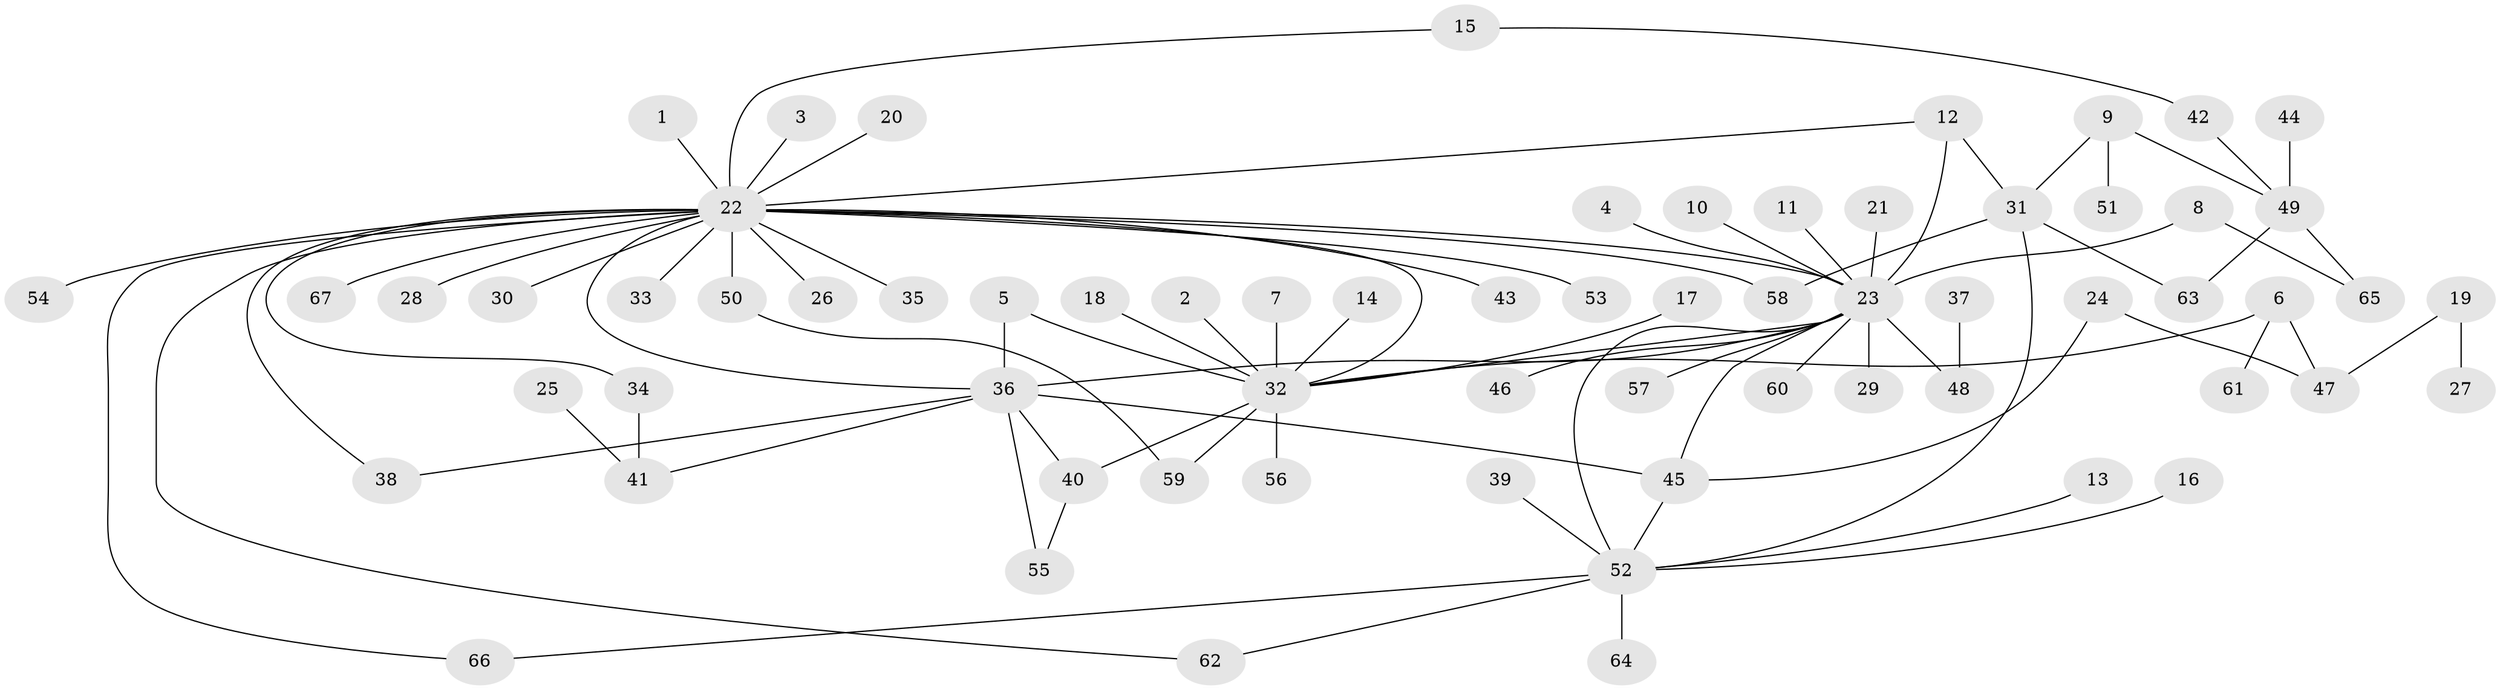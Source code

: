 // original degree distribution, {16: 0.009009009009009009, 20: 0.009009009009009009, 11: 0.009009009009009009, 30: 0.009009009009009009, 6: 0.018018018018018018, 4: 0.04504504504504504, 3: 0.11711711711711711, 1: 0.5405405405405406, 2: 0.22522522522522523, 5: 0.009009009009009009, 7: 0.009009009009009009}
// Generated by graph-tools (version 1.1) at 2025/36/03/04/25 23:36:50]
// undirected, 67 vertices, 85 edges
graph export_dot {
  node [color=gray90,style=filled];
  1;
  2;
  3;
  4;
  5;
  6;
  7;
  8;
  9;
  10;
  11;
  12;
  13;
  14;
  15;
  16;
  17;
  18;
  19;
  20;
  21;
  22;
  23;
  24;
  25;
  26;
  27;
  28;
  29;
  30;
  31;
  32;
  33;
  34;
  35;
  36;
  37;
  38;
  39;
  40;
  41;
  42;
  43;
  44;
  45;
  46;
  47;
  48;
  49;
  50;
  51;
  52;
  53;
  54;
  55;
  56;
  57;
  58;
  59;
  60;
  61;
  62;
  63;
  64;
  65;
  66;
  67;
  1 -- 22 [weight=1.0];
  2 -- 32 [weight=1.0];
  3 -- 22 [weight=1.0];
  4 -- 23 [weight=1.0];
  5 -- 32 [weight=1.0];
  5 -- 36 [weight=1.0];
  6 -- 32 [weight=1.0];
  6 -- 47 [weight=1.0];
  6 -- 61 [weight=1.0];
  7 -- 32 [weight=1.0];
  8 -- 23 [weight=1.0];
  8 -- 65 [weight=1.0];
  9 -- 31 [weight=1.0];
  9 -- 49 [weight=1.0];
  9 -- 51 [weight=1.0];
  10 -- 23 [weight=1.0];
  11 -- 23 [weight=1.0];
  12 -- 22 [weight=1.0];
  12 -- 23 [weight=1.0];
  12 -- 31 [weight=1.0];
  13 -- 52 [weight=1.0];
  14 -- 32 [weight=1.0];
  15 -- 22 [weight=1.0];
  15 -- 42 [weight=1.0];
  16 -- 52 [weight=1.0];
  17 -- 32 [weight=1.0];
  18 -- 32 [weight=1.0];
  19 -- 27 [weight=1.0];
  19 -- 47 [weight=1.0];
  20 -- 22 [weight=1.0];
  21 -- 23 [weight=1.0];
  22 -- 23 [weight=1.0];
  22 -- 26 [weight=1.0];
  22 -- 28 [weight=1.0];
  22 -- 30 [weight=1.0];
  22 -- 32 [weight=1.0];
  22 -- 33 [weight=1.0];
  22 -- 34 [weight=1.0];
  22 -- 35 [weight=1.0];
  22 -- 36 [weight=1.0];
  22 -- 38 [weight=1.0];
  22 -- 43 [weight=1.0];
  22 -- 50 [weight=2.0];
  22 -- 53 [weight=1.0];
  22 -- 54 [weight=1.0];
  22 -- 58 [weight=1.0];
  22 -- 62 [weight=1.0];
  22 -- 66 [weight=1.0];
  22 -- 67 [weight=1.0];
  23 -- 29 [weight=1.0];
  23 -- 32 [weight=1.0];
  23 -- 36 [weight=1.0];
  23 -- 45 [weight=1.0];
  23 -- 46 [weight=1.0];
  23 -- 48 [weight=1.0];
  23 -- 52 [weight=1.0];
  23 -- 57 [weight=1.0];
  23 -- 60 [weight=1.0];
  24 -- 45 [weight=1.0];
  24 -- 47 [weight=1.0];
  25 -- 41 [weight=1.0];
  31 -- 52 [weight=1.0];
  31 -- 58 [weight=1.0];
  31 -- 63 [weight=1.0];
  32 -- 40 [weight=1.0];
  32 -- 56 [weight=1.0];
  32 -- 59 [weight=1.0];
  34 -- 41 [weight=1.0];
  36 -- 38 [weight=1.0];
  36 -- 40 [weight=1.0];
  36 -- 41 [weight=1.0];
  36 -- 45 [weight=1.0];
  36 -- 55 [weight=1.0];
  37 -- 48 [weight=1.0];
  39 -- 52 [weight=1.0];
  40 -- 55 [weight=1.0];
  42 -- 49 [weight=1.0];
  44 -- 49 [weight=1.0];
  45 -- 52 [weight=1.0];
  49 -- 63 [weight=1.0];
  49 -- 65 [weight=1.0];
  50 -- 59 [weight=1.0];
  52 -- 62 [weight=1.0];
  52 -- 64 [weight=1.0];
  52 -- 66 [weight=1.0];
}
